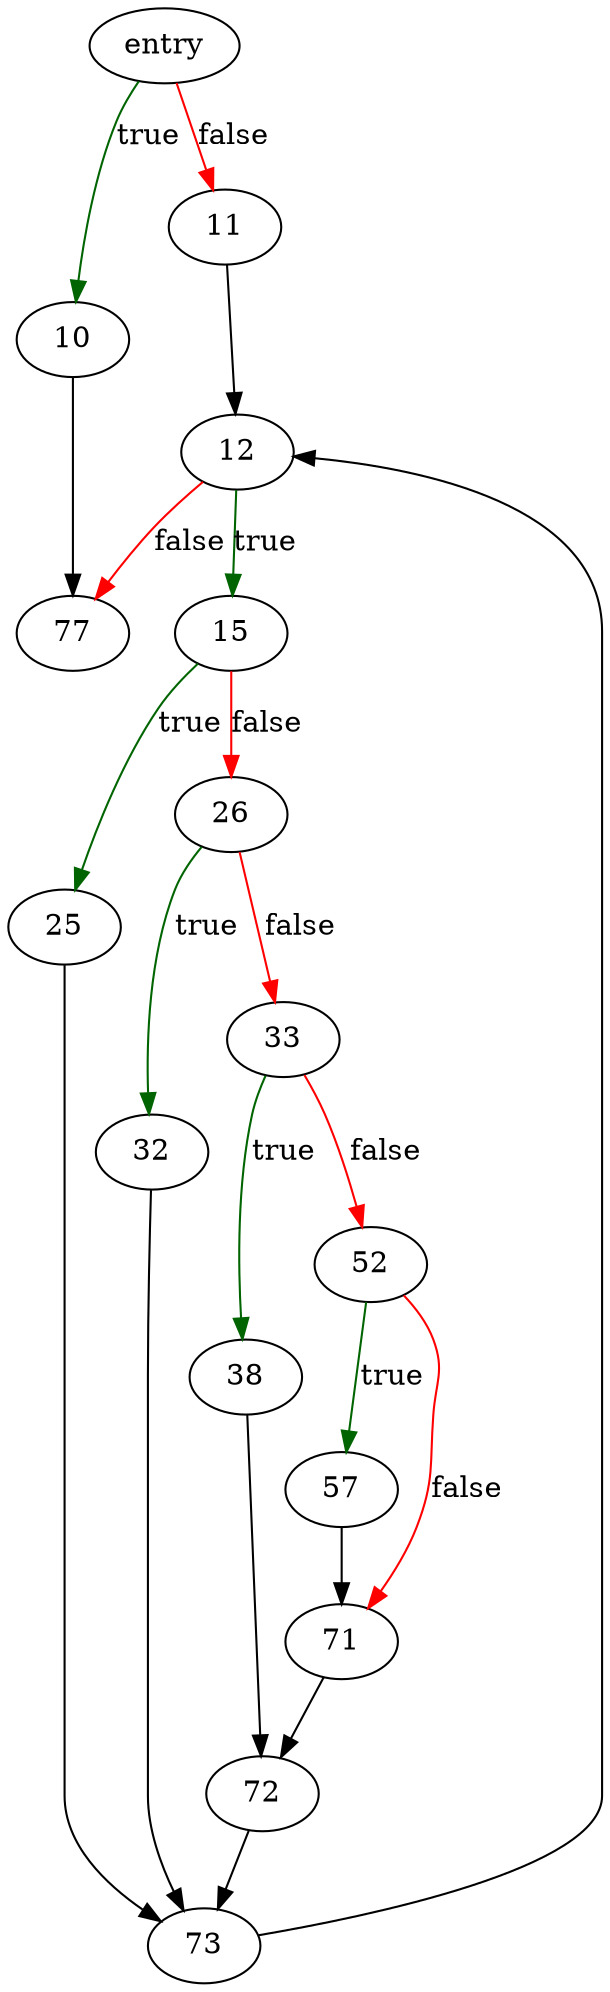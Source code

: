 digraph "whereLoopAdjustCost" {
	// Node definitions.
	2 [label=entry];
	10;
	11;
	12;
	15;
	25;
	26;
	32;
	33;
	38;
	52;
	57;
	71;
	72;
	73;
	77;

	// Edge definitions.
	2 -> 10 [
		color=darkgreen
		label=true
	];
	2 -> 11 [
		color=red
		label=false
	];
	10 -> 77;
	11 -> 12;
	12 -> 15 [
		color=darkgreen
		label=true
	];
	12 -> 77 [
		color=red
		label=false
	];
	15 -> 25 [
		color=darkgreen
		label=true
	];
	15 -> 26 [
		color=red
		label=false
	];
	25 -> 73;
	26 -> 32 [
		color=darkgreen
		label=true
	];
	26 -> 33 [
		color=red
		label=false
	];
	32 -> 73;
	33 -> 38 [
		color=darkgreen
		label=true
	];
	33 -> 52 [
		color=red
		label=false
	];
	38 -> 72;
	52 -> 57 [
		color=darkgreen
		label=true
	];
	52 -> 71 [
		color=red
		label=false
	];
	57 -> 71;
	71 -> 72;
	72 -> 73;
	73 -> 12;
}